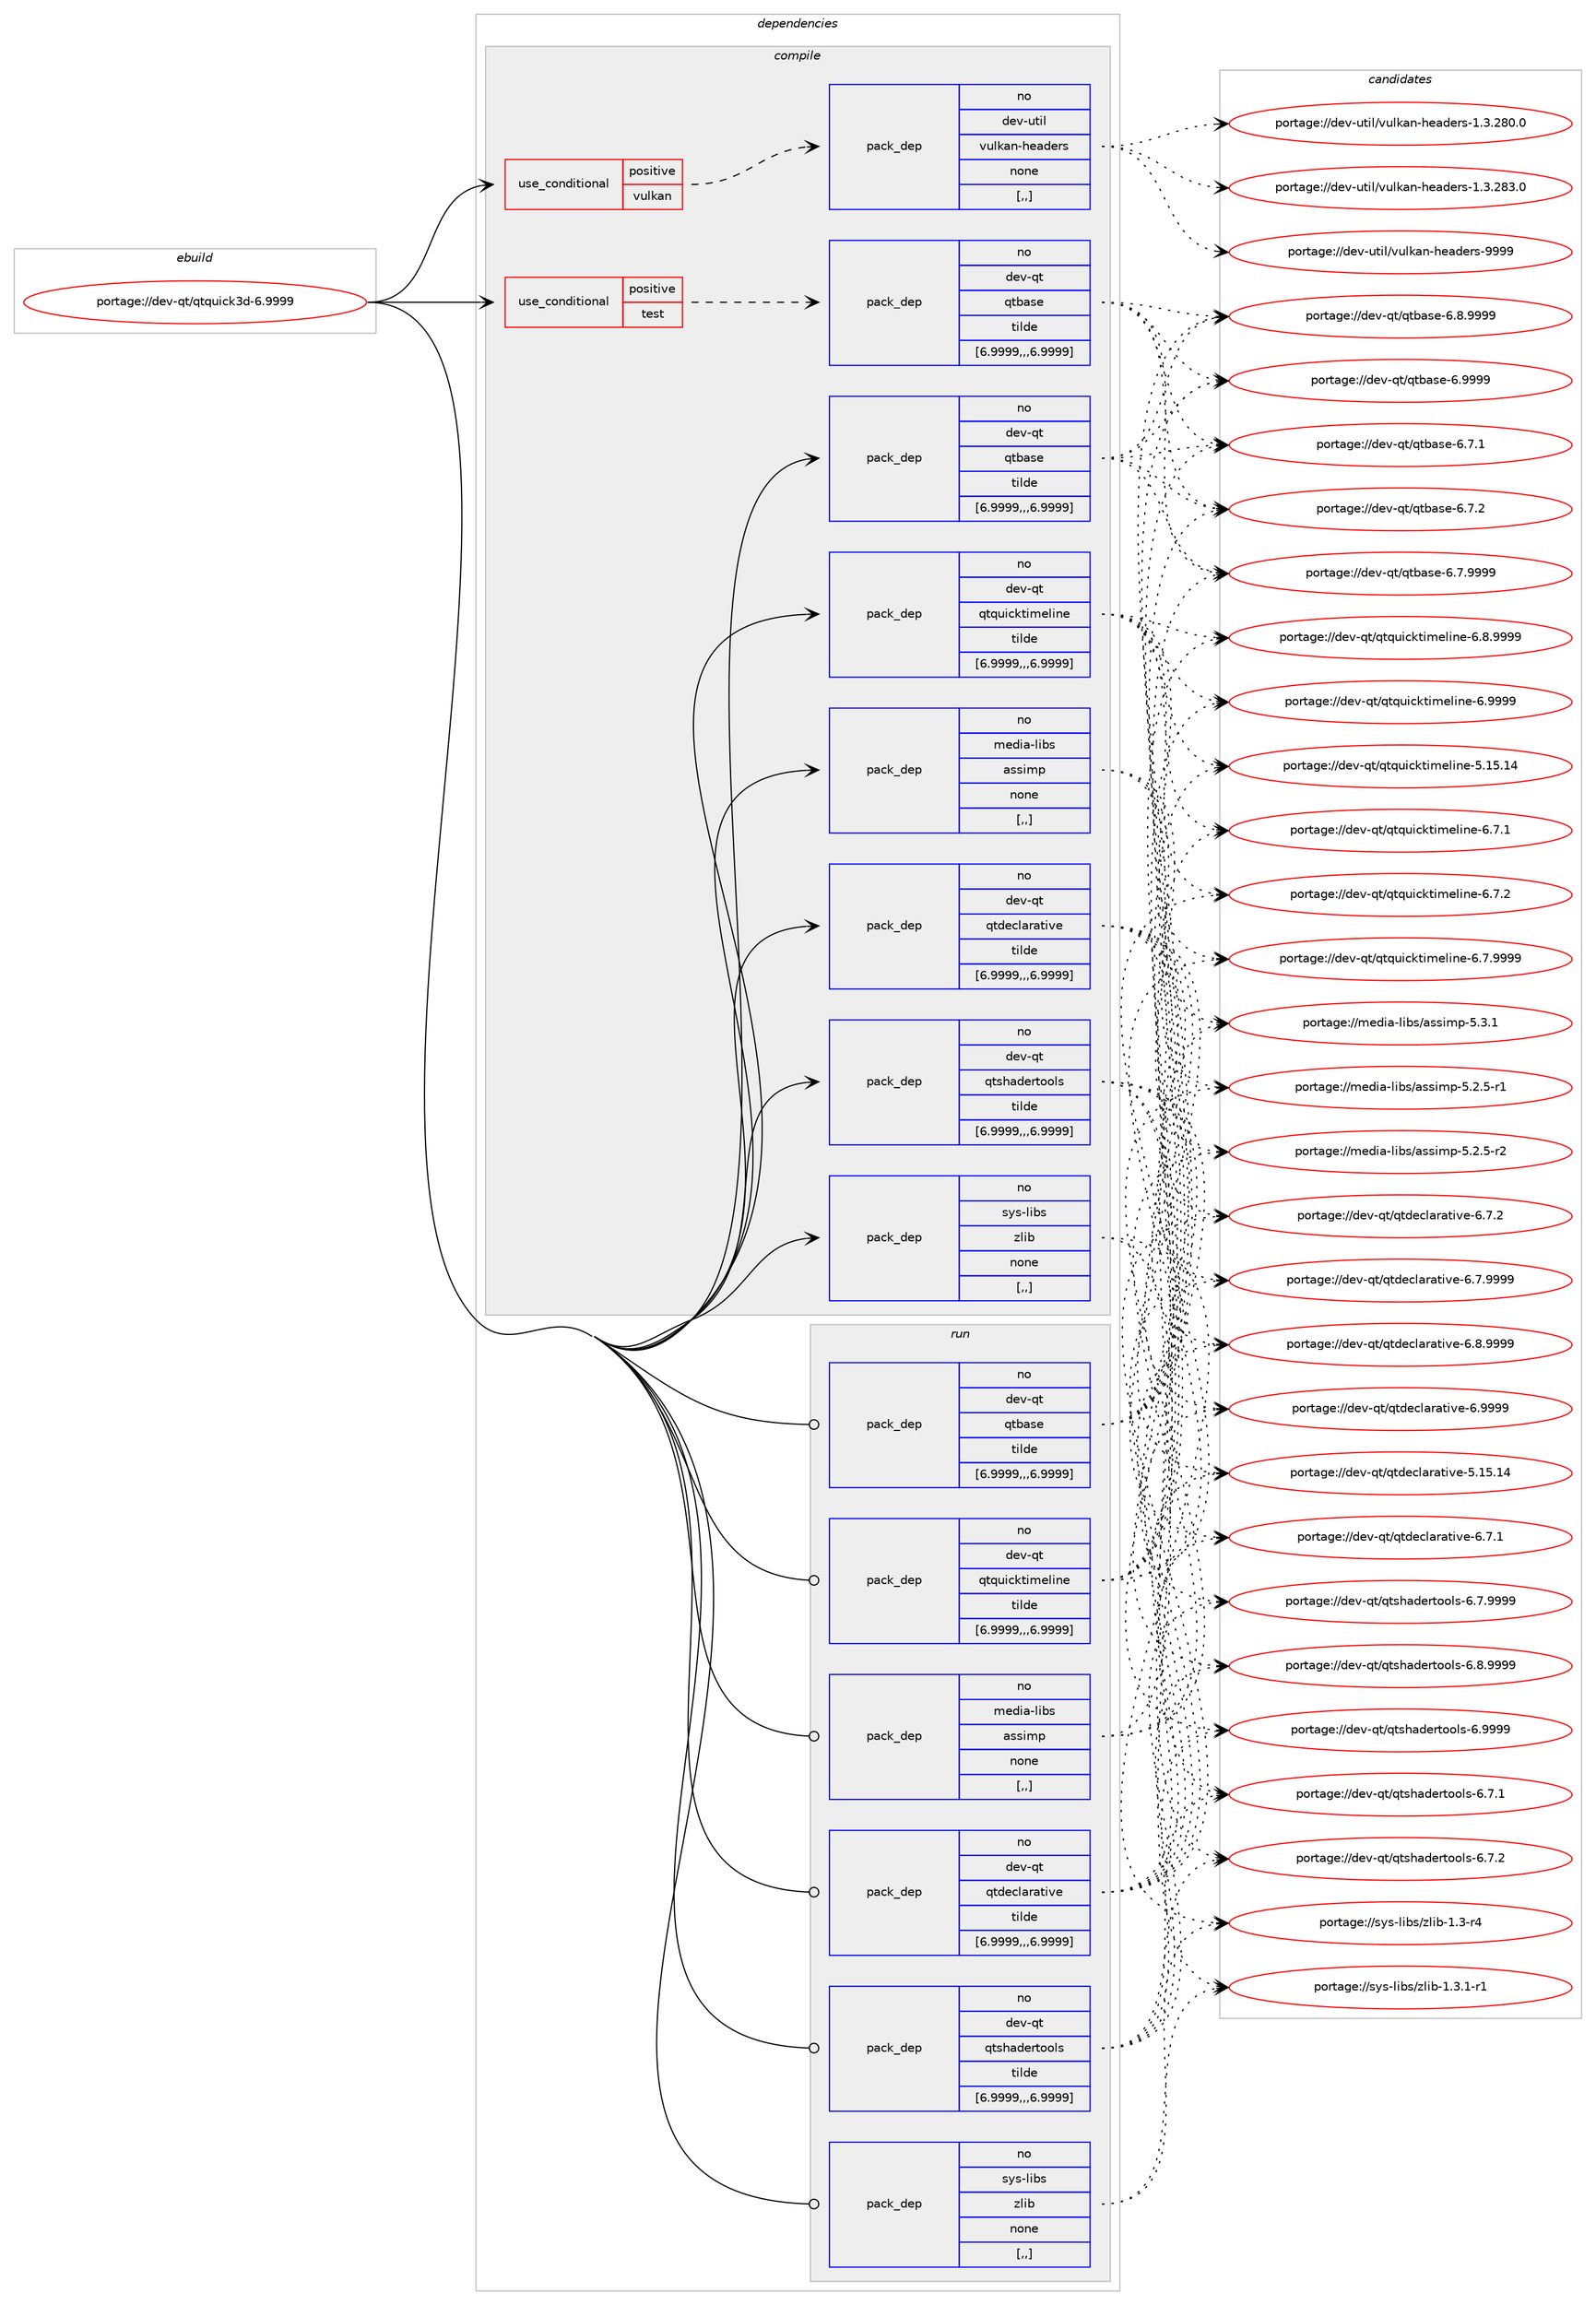 digraph prolog {

# *************
# Graph options
# *************

newrank=true;
concentrate=true;
compound=true;
graph [rankdir=LR,fontname=Helvetica,fontsize=10,ranksep=1.5];#, ranksep=2.5, nodesep=0.2];
edge  [arrowhead=vee];
node  [fontname=Helvetica,fontsize=10];

# **********
# The ebuild
# **********

subgraph cluster_leftcol {
color=gray;
rank=same;
label=<<i>ebuild</i>>;
id [label="portage://dev-qt/qtquick3d-6.9999", color=red, width=4, href="../dev-qt/qtquick3d-6.9999.svg"];
}

# ****************
# The dependencies
# ****************

subgraph cluster_midcol {
color=gray;
label=<<i>dependencies</i>>;
subgraph cluster_compile {
fillcolor="#eeeeee";
style=filled;
label=<<i>compile</i>>;
subgraph cond41012 {
dependency166421 [label=<<TABLE BORDER="0" CELLBORDER="1" CELLSPACING="0" CELLPADDING="4"><TR><TD ROWSPAN="3" CELLPADDING="10">use_conditional</TD></TR><TR><TD>positive</TD></TR><TR><TD>test</TD></TR></TABLE>>, shape=none, color=red];
subgraph pack124169 {
dependency166422 [label=<<TABLE BORDER="0" CELLBORDER="1" CELLSPACING="0" CELLPADDING="4" WIDTH="220"><TR><TD ROWSPAN="6" CELLPADDING="30">pack_dep</TD></TR><TR><TD WIDTH="110">no</TD></TR><TR><TD>dev-qt</TD></TR><TR><TD>qtbase</TD></TR><TR><TD>tilde</TD></TR><TR><TD>[6.9999,,,6.9999]</TD></TR></TABLE>>, shape=none, color=blue];
}
dependency166421:e -> dependency166422:w [weight=20,style="dashed",arrowhead="vee"];
}
id:e -> dependency166421:w [weight=20,style="solid",arrowhead="vee"];
subgraph cond41013 {
dependency166423 [label=<<TABLE BORDER="0" CELLBORDER="1" CELLSPACING="0" CELLPADDING="4"><TR><TD ROWSPAN="3" CELLPADDING="10">use_conditional</TD></TR><TR><TD>positive</TD></TR><TR><TD>vulkan</TD></TR></TABLE>>, shape=none, color=red];
subgraph pack124170 {
dependency166424 [label=<<TABLE BORDER="0" CELLBORDER="1" CELLSPACING="0" CELLPADDING="4" WIDTH="220"><TR><TD ROWSPAN="6" CELLPADDING="30">pack_dep</TD></TR><TR><TD WIDTH="110">no</TD></TR><TR><TD>dev-util</TD></TR><TR><TD>vulkan-headers</TD></TR><TR><TD>none</TD></TR><TR><TD>[,,]</TD></TR></TABLE>>, shape=none, color=blue];
}
dependency166423:e -> dependency166424:w [weight=20,style="dashed",arrowhead="vee"];
}
id:e -> dependency166423:w [weight=20,style="solid",arrowhead="vee"];
subgraph pack124171 {
dependency166425 [label=<<TABLE BORDER="0" CELLBORDER="1" CELLSPACING="0" CELLPADDING="4" WIDTH="220"><TR><TD ROWSPAN="6" CELLPADDING="30">pack_dep</TD></TR><TR><TD WIDTH="110">no</TD></TR><TR><TD>dev-qt</TD></TR><TR><TD>qtbase</TD></TR><TR><TD>tilde</TD></TR><TR><TD>[6.9999,,,6.9999]</TD></TR></TABLE>>, shape=none, color=blue];
}
id:e -> dependency166425:w [weight=20,style="solid",arrowhead="vee"];
subgraph pack124172 {
dependency166426 [label=<<TABLE BORDER="0" CELLBORDER="1" CELLSPACING="0" CELLPADDING="4" WIDTH="220"><TR><TD ROWSPAN="6" CELLPADDING="30">pack_dep</TD></TR><TR><TD WIDTH="110">no</TD></TR><TR><TD>dev-qt</TD></TR><TR><TD>qtdeclarative</TD></TR><TR><TD>tilde</TD></TR><TR><TD>[6.9999,,,6.9999]</TD></TR></TABLE>>, shape=none, color=blue];
}
id:e -> dependency166426:w [weight=20,style="solid",arrowhead="vee"];
subgraph pack124173 {
dependency166427 [label=<<TABLE BORDER="0" CELLBORDER="1" CELLSPACING="0" CELLPADDING="4" WIDTH="220"><TR><TD ROWSPAN="6" CELLPADDING="30">pack_dep</TD></TR><TR><TD WIDTH="110">no</TD></TR><TR><TD>dev-qt</TD></TR><TR><TD>qtquicktimeline</TD></TR><TR><TD>tilde</TD></TR><TR><TD>[6.9999,,,6.9999]</TD></TR></TABLE>>, shape=none, color=blue];
}
id:e -> dependency166427:w [weight=20,style="solid",arrowhead="vee"];
subgraph pack124174 {
dependency166428 [label=<<TABLE BORDER="0" CELLBORDER="1" CELLSPACING="0" CELLPADDING="4" WIDTH="220"><TR><TD ROWSPAN="6" CELLPADDING="30">pack_dep</TD></TR><TR><TD WIDTH="110">no</TD></TR><TR><TD>dev-qt</TD></TR><TR><TD>qtshadertools</TD></TR><TR><TD>tilde</TD></TR><TR><TD>[6.9999,,,6.9999]</TD></TR></TABLE>>, shape=none, color=blue];
}
id:e -> dependency166428:w [weight=20,style="solid",arrowhead="vee"];
subgraph pack124175 {
dependency166429 [label=<<TABLE BORDER="0" CELLBORDER="1" CELLSPACING="0" CELLPADDING="4" WIDTH="220"><TR><TD ROWSPAN="6" CELLPADDING="30">pack_dep</TD></TR><TR><TD WIDTH="110">no</TD></TR><TR><TD>media-libs</TD></TR><TR><TD>assimp</TD></TR><TR><TD>none</TD></TR><TR><TD>[,,]</TD></TR></TABLE>>, shape=none, color=blue];
}
id:e -> dependency166429:w [weight=20,style="solid",arrowhead="vee"];
subgraph pack124176 {
dependency166430 [label=<<TABLE BORDER="0" CELLBORDER="1" CELLSPACING="0" CELLPADDING="4" WIDTH="220"><TR><TD ROWSPAN="6" CELLPADDING="30">pack_dep</TD></TR><TR><TD WIDTH="110">no</TD></TR><TR><TD>sys-libs</TD></TR><TR><TD>zlib</TD></TR><TR><TD>none</TD></TR><TR><TD>[,,]</TD></TR></TABLE>>, shape=none, color=blue];
}
id:e -> dependency166430:w [weight=20,style="solid",arrowhead="vee"];
}
subgraph cluster_compileandrun {
fillcolor="#eeeeee";
style=filled;
label=<<i>compile and run</i>>;
}
subgraph cluster_run {
fillcolor="#eeeeee";
style=filled;
label=<<i>run</i>>;
subgraph pack124177 {
dependency166431 [label=<<TABLE BORDER="0" CELLBORDER="1" CELLSPACING="0" CELLPADDING="4" WIDTH="220"><TR><TD ROWSPAN="6" CELLPADDING="30">pack_dep</TD></TR><TR><TD WIDTH="110">no</TD></TR><TR><TD>dev-qt</TD></TR><TR><TD>qtbase</TD></TR><TR><TD>tilde</TD></TR><TR><TD>[6.9999,,,6.9999]</TD></TR></TABLE>>, shape=none, color=blue];
}
id:e -> dependency166431:w [weight=20,style="solid",arrowhead="odot"];
subgraph pack124178 {
dependency166432 [label=<<TABLE BORDER="0" CELLBORDER="1" CELLSPACING="0" CELLPADDING="4" WIDTH="220"><TR><TD ROWSPAN="6" CELLPADDING="30">pack_dep</TD></TR><TR><TD WIDTH="110">no</TD></TR><TR><TD>dev-qt</TD></TR><TR><TD>qtdeclarative</TD></TR><TR><TD>tilde</TD></TR><TR><TD>[6.9999,,,6.9999]</TD></TR></TABLE>>, shape=none, color=blue];
}
id:e -> dependency166432:w [weight=20,style="solid",arrowhead="odot"];
subgraph pack124179 {
dependency166433 [label=<<TABLE BORDER="0" CELLBORDER="1" CELLSPACING="0" CELLPADDING="4" WIDTH="220"><TR><TD ROWSPAN="6" CELLPADDING="30">pack_dep</TD></TR><TR><TD WIDTH="110">no</TD></TR><TR><TD>dev-qt</TD></TR><TR><TD>qtquicktimeline</TD></TR><TR><TD>tilde</TD></TR><TR><TD>[6.9999,,,6.9999]</TD></TR></TABLE>>, shape=none, color=blue];
}
id:e -> dependency166433:w [weight=20,style="solid",arrowhead="odot"];
subgraph pack124180 {
dependency166434 [label=<<TABLE BORDER="0" CELLBORDER="1" CELLSPACING="0" CELLPADDING="4" WIDTH="220"><TR><TD ROWSPAN="6" CELLPADDING="30">pack_dep</TD></TR><TR><TD WIDTH="110">no</TD></TR><TR><TD>dev-qt</TD></TR><TR><TD>qtshadertools</TD></TR><TR><TD>tilde</TD></TR><TR><TD>[6.9999,,,6.9999]</TD></TR></TABLE>>, shape=none, color=blue];
}
id:e -> dependency166434:w [weight=20,style="solid",arrowhead="odot"];
subgraph pack124181 {
dependency166435 [label=<<TABLE BORDER="0" CELLBORDER="1" CELLSPACING="0" CELLPADDING="4" WIDTH="220"><TR><TD ROWSPAN="6" CELLPADDING="30">pack_dep</TD></TR><TR><TD WIDTH="110">no</TD></TR><TR><TD>media-libs</TD></TR><TR><TD>assimp</TD></TR><TR><TD>none</TD></TR><TR><TD>[,,]</TD></TR></TABLE>>, shape=none, color=blue];
}
id:e -> dependency166435:w [weight=20,style="solid",arrowhead="odot"];
subgraph pack124182 {
dependency166436 [label=<<TABLE BORDER="0" CELLBORDER="1" CELLSPACING="0" CELLPADDING="4" WIDTH="220"><TR><TD ROWSPAN="6" CELLPADDING="30">pack_dep</TD></TR><TR><TD WIDTH="110">no</TD></TR><TR><TD>sys-libs</TD></TR><TR><TD>zlib</TD></TR><TR><TD>none</TD></TR><TR><TD>[,,]</TD></TR></TABLE>>, shape=none, color=blue];
}
id:e -> dependency166436:w [weight=20,style="solid",arrowhead="odot"];
}
}

# **************
# The candidates
# **************

subgraph cluster_choices {
rank=same;
color=gray;
label=<<i>candidates</i>>;

subgraph choice124169 {
color=black;
nodesep=1;
choice10010111845113116471131169897115101455446554649 [label="portage://dev-qt/qtbase-6.7.1", color=red, width=4,href="../dev-qt/qtbase-6.7.1.svg"];
choice10010111845113116471131169897115101455446554650 [label="portage://dev-qt/qtbase-6.7.2", color=red, width=4,href="../dev-qt/qtbase-6.7.2.svg"];
choice10010111845113116471131169897115101455446554657575757 [label="portage://dev-qt/qtbase-6.7.9999", color=red, width=4,href="../dev-qt/qtbase-6.7.9999.svg"];
choice10010111845113116471131169897115101455446564657575757 [label="portage://dev-qt/qtbase-6.8.9999", color=red, width=4,href="../dev-qt/qtbase-6.8.9999.svg"];
choice1001011184511311647113116989711510145544657575757 [label="portage://dev-qt/qtbase-6.9999", color=red, width=4,href="../dev-qt/qtbase-6.9999.svg"];
dependency166422:e -> choice10010111845113116471131169897115101455446554649:w [style=dotted,weight="100"];
dependency166422:e -> choice10010111845113116471131169897115101455446554650:w [style=dotted,weight="100"];
dependency166422:e -> choice10010111845113116471131169897115101455446554657575757:w [style=dotted,weight="100"];
dependency166422:e -> choice10010111845113116471131169897115101455446564657575757:w [style=dotted,weight="100"];
dependency166422:e -> choice1001011184511311647113116989711510145544657575757:w [style=dotted,weight="100"];
}
subgraph choice124170 {
color=black;
nodesep=1;
choice100101118451171161051084711811710810797110451041019710010111411545494651465056484648 [label="portage://dev-util/vulkan-headers-1.3.280.0", color=red, width=4,href="../dev-util/vulkan-headers-1.3.280.0.svg"];
choice100101118451171161051084711811710810797110451041019710010111411545494651465056514648 [label="portage://dev-util/vulkan-headers-1.3.283.0", color=red, width=4,href="../dev-util/vulkan-headers-1.3.283.0.svg"];
choice10010111845117116105108471181171081079711045104101971001011141154557575757 [label="portage://dev-util/vulkan-headers-9999", color=red, width=4,href="../dev-util/vulkan-headers-9999.svg"];
dependency166424:e -> choice100101118451171161051084711811710810797110451041019710010111411545494651465056484648:w [style=dotted,weight="100"];
dependency166424:e -> choice100101118451171161051084711811710810797110451041019710010111411545494651465056514648:w [style=dotted,weight="100"];
dependency166424:e -> choice10010111845117116105108471181171081079711045104101971001011141154557575757:w [style=dotted,weight="100"];
}
subgraph choice124171 {
color=black;
nodesep=1;
choice10010111845113116471131169897115101455446554649 [label="portage://dev-qt/qtbase-6.7.1", color=red, width=4,href="../dev-qt/qtbase-6.7.1.svg"];
choice10010111845113116471131169897115101455446554650 [label="portage://dev-qt/qtbase-6.7.2", color=red, width=4,href="../dev-qt/qtbase-6.7.2.svg"];
choice10010111845113116471131169897115101455446554657575757 [label="portage://dev-qt/qtbase-6.7.9999", color=red, width=4,href="../dev-qt/qtbase-6.7.9999.svg"];
choice10010111845113116471131169897115101455446564657575757 [label="portage://dev-qt/qtbase-6.8.9999", color=red, width=4,href="../dev-qt/qtbase-6.8.9999.svg"];
choice1001011184511311647113116989711510145544657575757 [label="portage://dev-qt/qtbase-6.9999", color=red, width=4,href="../dev-qt/qtbase-6.9999.svg"];
dependency166425:e -> choice10010111845113116471131169897115101455446554649:w [style=dotted,weight="100"];
dependency166425:e -> choice10010111845113116471131169897115101455446554650:w [style=dotted,weight="100"];
dependency166425:e -> choice10010111845113116471131169897115101455446554657575757:w [style=dotted,weight="100"];
dependency166425:e -> choice10010111845113116471131169897115101455446564657575757:w [style=dotted,weight="100"];
dependency166425:e -> choice1001011184511311647113116989711510145544657575757:w [style=dotted,weight="100"];
}
subgraph choice124172 {
color=black;
nodesep=1;
choice10010111845113116471131161001019910897114971161051181014553464953464952 [label="portage://dev-qt/qtdeclarative-5.15.14", color=red, width=4,href="../dev-qt/qtdeclarative-5.15.14.svg"];
choice1001011184511311647113116100101991089711497116105118101455446554649 [label="portage://dev-qt/qtdeclarative-6.7.1", color=red, width=4,href="../dev-qt/qtdeclarative-6.7.1.svg"];
choice1001011184511311647113116100101991089711497116105118101455446554650 [label="portage://dev-qt/qtdeclarative-6.7.2", color=red, width=4,href="../dev-qt/qtdeclarative-6.7.2.svg"];
choice1001011184511311647113116100101991089711497116105118101455446554657575757 [label="portage://dev-qt/qtdeclarative-6.7.9999", color=red, width=4,href="../dev-qt/qtdeclarative-6.7.9999.svg"];
choice1001011184511311647113116100101991089711497116105118101455446564657575757 [label="portage://dev-qt/qtdeclarative-6.8.9999", color=red, width=4,href="../dev-qt/qtdeclarative-6.8.9999.svg"];
choice100101118451131164711311610010199108971149711610511810145544657575757 [label="portage://dev-qt/qtdeclarative-6.9999", color=red, width=4,href="../dev-qt/qtdeclarative-6.9999.svg"];
dependency166426:e -> choice10010111845113116471131161001019910897114971161051181014553464953464952:w [style=dotted,weight="100"];
dependency166426:e -> choice1001011184511311647113116100101991089711497116105118101455446554649:w [style=dotted,weight="100"];
dependency166426:e -> choice1001011184511311647113116100101991089711497116105118101455446554650:w [style=dotted,weight="100"];
dependency166426:e -> choice1001011184511311647113116100101991089711497116105118101455446554657575757:w [style=dotted,weight="100"];
dependency166426:e -> choice1001011184511311647113116100101991089711497116105118101455446564657575757:w [style=dotted,weight="100"];
dependency166426:e -> choice100101118451131164711311610010199108971149711610511810145544657575757:w [style=dotted,weight="100"];
}
subgraph choice124173 {
color=black;
nodesep=1;
choice1001011184511311647113116113117105991071161051091011081051101014553464953464952 [label="portage://dev-qt/qtquicktimeline-5.15.14", color=red, width=4,href="../dev-qt/qtquicktimeline-5.15.14.svg"];
choice100101118451131164711311611311710599107116105109101108105110101455446554649 [label="portage://dev-qt/qtquicktimeline-6.7.1", color=red, width=4,href="../dev-qt/qtquicktimeline-6.7.1.svg"];
choice100101118451131164711311611311710599107116105109101108105110101455446554650 [label="portage://dev-qt/qtquicktimeline-6.7.2", color=red, width=4,href="../dev-qt/qtquicktimeline-6.7.2.svg"];
choice100101118451131164711311611311710599107116105109101108105110101455446554657575757 [label="portage://dev-qt/qtquicktimeline-6.7.9999", color=red, width=4,href="../dev-qt/qtquicktimeline-6.7.9999.svg"];
choice100101118451131164711311611311710599107116105109101108105110101455446564657575757 [label="portage://dev-qt/qtquicktimeline-6.8.9999", color=red, width=4,href="../dev-qt/qtquicktimeline-6.8.9999.svg"];
choice10010111845113116471131161131171059910711610510910110810511010145544657575757 [label="portage://dev-qt/qtquicktimeline-6.9999", color=red, width=4,href="../dev-qt/qtquicktimeline-6.9999.svg"];
dependency166427:e -> choice1001011184511311647113116113117105991071161051091011081051101014553464953464952:w [style=dotted,weight="100"];
dependency166427:e -> choice100101118451131164711311611311710599107116105109101108105110101455446554649:w [style=dotted,weight="100"];
dependency166427:e -> choice100101118451131164711311611311710599107116105109101108105110101455446554650:w [style=dotted,weight="100"];
dependency166427:e -> choice100101118451131164711311611311710599107116105109101108105110101455446554657575757:w [style=dotted,weight="100"];
dependency166427:e -> choice100101118451131164711311611311710599107116105109101108105110101455446564657575757:w [style=dotted,weight="100"];
dependency166427:e -> choice10010111845113116471131161131171059910711610510910110810511010145544657575757:w [style=dotted,weight="100"];
}
subgraph choice124174 {
color=black;
nodesep=1;
choice100101118451131164711311611510497100101114116111111108115455446554649 [label="portage://dev-qt/qtshadertools-6.7.1", color=red, width=4,href="../dev-qt/qtshadertools-6.7.1.svg"];
choice100101118451131164711311611510497100101114116111111108115455446554650 [label="portage://dev-qt/qtshadertools-6.7.2", color=red, width=4,href="../dev-qt/qtshadertools-6.7.2.svg"];
choice100101118451131164711311611510497100101114116111111108115455446554657575757 [label="portage://dev-qt/qtshadertools-6.7.9999", color=red, width=4,href="../dev-qt/qtshadertools-6.7.9999.svg"];
choice100101118451131164711311611510497100101114116111111108115455446564657575757 [label="portage://dev-qt/qtshadertools-6.8.9999", color=red, width=4,href="../dev-qt/qtshadertools-6.8.9999.svg"];
choice10010111845113116471131161151049710010111411611111110811545544657575757 [label="portage://dev-qt/qtshadertools-6.9999", color=red, width=4,href="../dev-qt/qtshadertools-6.9999.svg"];
dependency166428:e -> choice100101118451131164711311611510497100101114116111111108115455446554649:w [style=dotted,weight="100"];
dependency166428:e -> choice100101118451131164711311611510497100101114116111111108115455446554650:w [style=dotted,weight="100"];
dependency166428:e -> choice100101118451131164711311611510497100101114116111111108115455446554657575757:w [style=dotted,weight="100"];
dependency166428:e -> choice100101118451131164711311611510497100101114116111111108115455446564657575757:w [style=dotted,weight="100"];
dependency166428:e -> choice10010111845113116471131161151049710010111411611111110811545544657575757:w [style=dotted,weight="100"];
}
subgraph choice124175 {
color=black;
nodesep=1;
choice10910110010597451081059811547971151151051091124553465046534511449 [label="portage://media-libs/assimp-5.2.5-r1", color=red, width=4,href="../media-libs/assimp-5.2.5-r1.svg"];
choice10910110010597451081059811547971151151051091124553465046534511450 [label="portage://media-libs/assimp-5.2.5-r2", color=red, width=4,href="../media-libs/assimp-5.2.5-r2.svg"];
choice1091011001059745108105981154797115115105109112455346514649 [label="portage://media-libs/assimp-5.3.1", color=red, width=4,href="../media-libs/assimp-5.3.1.svg"];
dependency166429:e -> choice10910110010597451081059811547971151151051091124553465046534511449:w [style=dotted,weight="100"];
dependency166429:e -> choice10910110010597451081059811547971151151051091124553465046534511450:w [style=dotted,weight="100"];
dependency166429:e -> choice1091011001059745108105981154797115115105109112455346514649:w [style=dotted,weight="100"];
}
subgraph choice124176 {
color=black;
nodesep=1;
choice11512111545108105981154712210810598454946514511452 [label="portage://sys-libs/zlib-1.3-r4", color=red, width=4,href="../sys-libs/zlib-1.3-r4.svg"];
choice115121115451081059811547122108105984549465146494511449 [label="portage://sys-libs/zlib-1.3.1-r1", color=red, width=4,href="../sys-libs/zlib-1.3.1-r1.svg"];
dependency166430:e -> choice11512111545108105981154712210810598454946514511452:w [style=dotted,weight="100"];
dependency166430:e -> choice115121115451081059811547122108105984549465146494511449:w [style=dotted,weight="100"];
}
subgraph choice124177 {
color=black;
nodesep=1;
choice10010111845113116471131169897115101455446554649 [label="portage://dev-qt/qtbase-6.7.1", color=red, width=4,href="../dev-qt/qtbase-6.7.1.svg"];
choice10010111845113116471131169897115101455446554650 [label="portage://dev-qt/qtbase-6.7.2", color=red, width=4,href="../dev-qt/qtbase-6.7.2.svg"];
choice10010111845113116471131169897115101455446554657575757 [label="portage://dev-qt/qtbase-6.7.9999", color=red, width=4,href="../dev-qt/qtbase-6.7.9999.svg"];
choice10010111845113116471131169897115101455446564657575757 [label="portage://dev-qt/qtbase-6.8.9999", color=red, width=4,href="../dev-qt/qtbase-6.8.9999.svg"];
choice1001011184511311647113116989711510145544657575757 [label="portage://dev-qt/qtbase-6.9999", color=red, width=4,href="../dev-qt/qtbase-6.9999.svg"];
dependency166431:e -> choice10010111845113116471131169897115101455446554649:w [style=dotted,weight="100"];
dependency166431:e -> choice10010111845113116471131169897115101455446554650:w [style=dotted,weight="100"];
dependency166431:e -> choice10010111845113116471131169897115101455446554657575757:w [style=dotted,weight="100"];
dependency166431:e -> choice10010111845113116471131169897115101455446564657575757:w [style=dotted,weight="100"];
dependency166431:e -> choice1001011184511311647113116989711510145544657575757:w [style=dotted,weight="100"];
}
subgraph choice124178 {
color=black;
nodesep=1;
choice10010111845113116471131161001019910897114971161051181014553464953464952 [label="portage://dev-qt/qtdeclarative-5.15.14", color=red, width=4,href="../dev-qt/qtdeclarative-5.15.14.svg"];
choice1001011184511311647113116100101991089711497116105118101455446554649 [label="portage://dev-qt/qtdeclarative-6.7.1", color=red, width=4,href="../dev-qt/qtdeclarative-6.7.1.svg"];
choice1001011184511311647113116100101991089711497116105118101455446554650 [label="portage://dev-qt/qtdeclarative-6.7.2", color=red, width=4,href="../dev-qt/qtdeclarative-6.7.2.svg"];
choice1001011184511311647113116100101991089711497116105118101455446554657575757 [label="portage://dev-qt/qtdeclarative-6.7.9999", color=red, width=4,href="../dev-qt/qtdeclarative-6.7.9999.svg"];
choice1001011184511311647113116100101991089711497116105118101455446564657575757 [label="portage://dev-qt/qtdeclarative-6.8.9999", color=red, width=4,href="../dev-qt/qtdeclarative-6.8.9999.svg"];
choice100101118451131164711311610010199108971149711610511810145544657575757 [label="portage://dev-qt/qtdeclarative-6.9999", color=red, width=4,href="../dev-qt/qtdeclarative-6.9999.svg"];
dependency166432:e -> choice10010111845113116471131161001019910897114971161051181014553464953464952:w [style=dotted,weight="100"];
dependency166432:e -> choice1001011184511311647113116100101991089711497116105118101455446554649:w [style=dotted,weight="100"];
dependency166432:e -> choice1001011184511311647113116100101991089711497116105118101455446554650:w [style=dotted,weight="100"];
dependency166432:e -> choice1001011184511311647113116100101991089711497116105118101455446554657575757:w [style=dotted,weight="100"];
dependency166432:e -> choice1001011184511311647113116100101991089711497116105118101455446564657575757:w [style=dotted,weight="100"];
dependency166432:e -> choice100101118451131164711311610010199108971149711610511810145544657575757:w [style=dotted,weight="100"];
}
subgraph choice124179 {
color=black;
nodesep=1;
choice1001011184511311647113116113117105991071161051091011081051101014553464953464952 [label="portage://dev-qt/qtquicktimeline-5.15.14", color=red, width=4,href="../dev-qt/qtquicktimeline-5.15.14.svg"];
choice100101118451131164711311611311710599107116105109101108105110101455446554649 [label="portage://dev-qt/qtquicktimeline-6.7.1", color=red, width=4,href="../dev-qt/qtquicktimeline-6.7.1.svg"];
choice100101118451131164711311611311710599107116105109101108105110101455446554650 [label="portage://dev-qt/qtquicktimeline-6.7.2", color=red, width=4,href="../dev-qt/qtquicktimeline-6.7.2.svg"];
choice100101118451131164711311611311710599107116105109101108105110101455446554657575757 [label="portage://dev-qt/qtquicktimeline-6.7.9999", color=red, width=4,href="../dev-qt/qtquicktimeline-6.7.9999.svg"];
choice100101118451131164711311611311710599107116105109101108105110101455446564657575757 [label="portage://dev-qt/qtquicktimeline-6.8.9999", color=red, width=4,href="../dev-qt/qtquicktimeline-6.8.9999.svg"];
choice10010111845113116471131161131171059910711610510910110810511010145544657575757 [label="portage://dev-qt/qtquicktimeline-6.9999", color=red, width=4,href="../dev-qt/qtquicktimeline-6.9999.svg"];
dependency166433:e -> choice1001011184511311647113116113117105991071161051091011081051101014553464953464952:w [style=dotted,weight="100"];
dependency166433:e -> choice100101118451131164711311611311710599107116105109101108105110101455446554649:w [style=dotted,weight="100"];
dependency166433:e -> choice100101118451131164711311611311710599107116105109101108105110101455446554650:w [style=dotted,weight="100"];
dependency166433:e -> choice100101118451131164711311611311710599107116105109101108105110101455446554657575757:w [style=dotted,weight="100"];
dependency166433:e -> choice100101118451131164711311611311710599107116105109101108105110101455446564657575757:w [style=dotted,weight="100"];
dependency166433:e -> choice10010111845113116471131161131171059910711610510910110810511010145544657575757:w [style=dotted,weight="100"];
}
subgraph choice124180 {
color=black;
nodesep=1;
choice100101118451131164711311611510497100101114116111111108115455446554649 [label="portage://dev-qt/qtshadertools-6.7.1", color=red, width=4,href="../dev-qt/qtshadertools-6.7.1.svg"];
choice100101118451131164711311611510497100101114116111111108115455446554650 [label="portage://dev-qt/qtshadertools-6.7.2", color=red, width=4,href="../dev-qt/qtshadertools-6.7.2.svg"];
choice100101118451131164711311611510497100101114116111111108115455446554657575757 [label="portage://dev-qt/qtshadertools-6.7.9999", color=red, width=4,href="../dev-qt/qtshadertools-6.7.9999.svg"];
choice100101118451131164711311611510497100101114116111111108115455446564657575757 [label="portage://dev-qt/qtshadertools-6.8.9999", color=red, width=4,href="../dev-qt/qtshadertools-6.8.9999.svg"];
choice10010111845113116471131161151049710010111411611111110811545544657575757 [label="portage://dev-qt/qtshadertools-6.9999", color=red, width=4,href="../dev-qt/qtshadertools-6.9999.svg"];
dependency166434:e -> choice100101118451131164711311611510497100101114116111111108115455446554649:w [style=dotted,weight="100"];
dependency166434:e -> choice100101118451131164711311611510497100101114116111111108115455446554650:w [style=dotted,weight="100"];
dependency166434:e -> choice100101118451131164711311611510497100101114116111111108115455446554657575757:w [style=dotted,weight="100"];
dependency166434:e -> choice100101118451131164711311611510497100101114116111111108115455446564657575757:w [style=dotted,weight="100"];
dependency166434:e -> choice10010111845113116471131161151049710010111411611111110811545544657575757:w [style=dotted,weight="100"];
}
subgraph choice124181 {
color=black;
nodesep=1;
choice10910110010597451081059811547971151151051091124553465046534511449 [label="portage://media-libs/assimp-5.2.5-r1", color=red, width=4,href="../media-libs/assimp-5.2.5-r1.svg"];
choice10910110010597451081059811547971151151051091124553465046534511450 [label="portage://media-libs/assimp-5.2.5-r2", color=red, width=4,href="../media-libs/assimp-5.2.5-r2.svg"];
choice1091011001059745108105981154797115115105109112455346514649 [label="portage://media-libs/assimp-5.3.1", color=red, width=4,href="../media-libs/assimp-5.3.1.svg"];
dependency166435:e -> choice10910110010597451081059811547971151151051091124553465046534511449:w [style=dotted,weight="100"];
dependency166435:e -> choice10910110010597451081059811547971151151051091124553465046534511450:w [style=dotted,weight="100"];
dependency166435:e -> choice1091011001059745108105981154797115115105109112455346514649:w [style=dotted,weight="100"];
}
subgraph choice124182 {
color=black;
nodesep=1;
choice11512111545108105981154712210810598454946514511452 [label="portage://sys-libs/zlib-1.3-r4", color=red, width=4,href="../sys-libs/zlib-1.3-r4.svg"];
choice115121115451081059811547122108105984549465146494511449 [label="portage://sys-libs/zlib-1.3.1-r1", color=red, width=4,href="../sys-libs/zlib-1.3.1-r1.svg"];
dependency166436:e -> choice11512111545108105981154712210810598454946514511452:w [style=dotted,weight="100"];
dependency166436:e -> choice115121115451081059811547122108105984549465146494511449:w [style=dotted,weight="100"];
}
}

}
